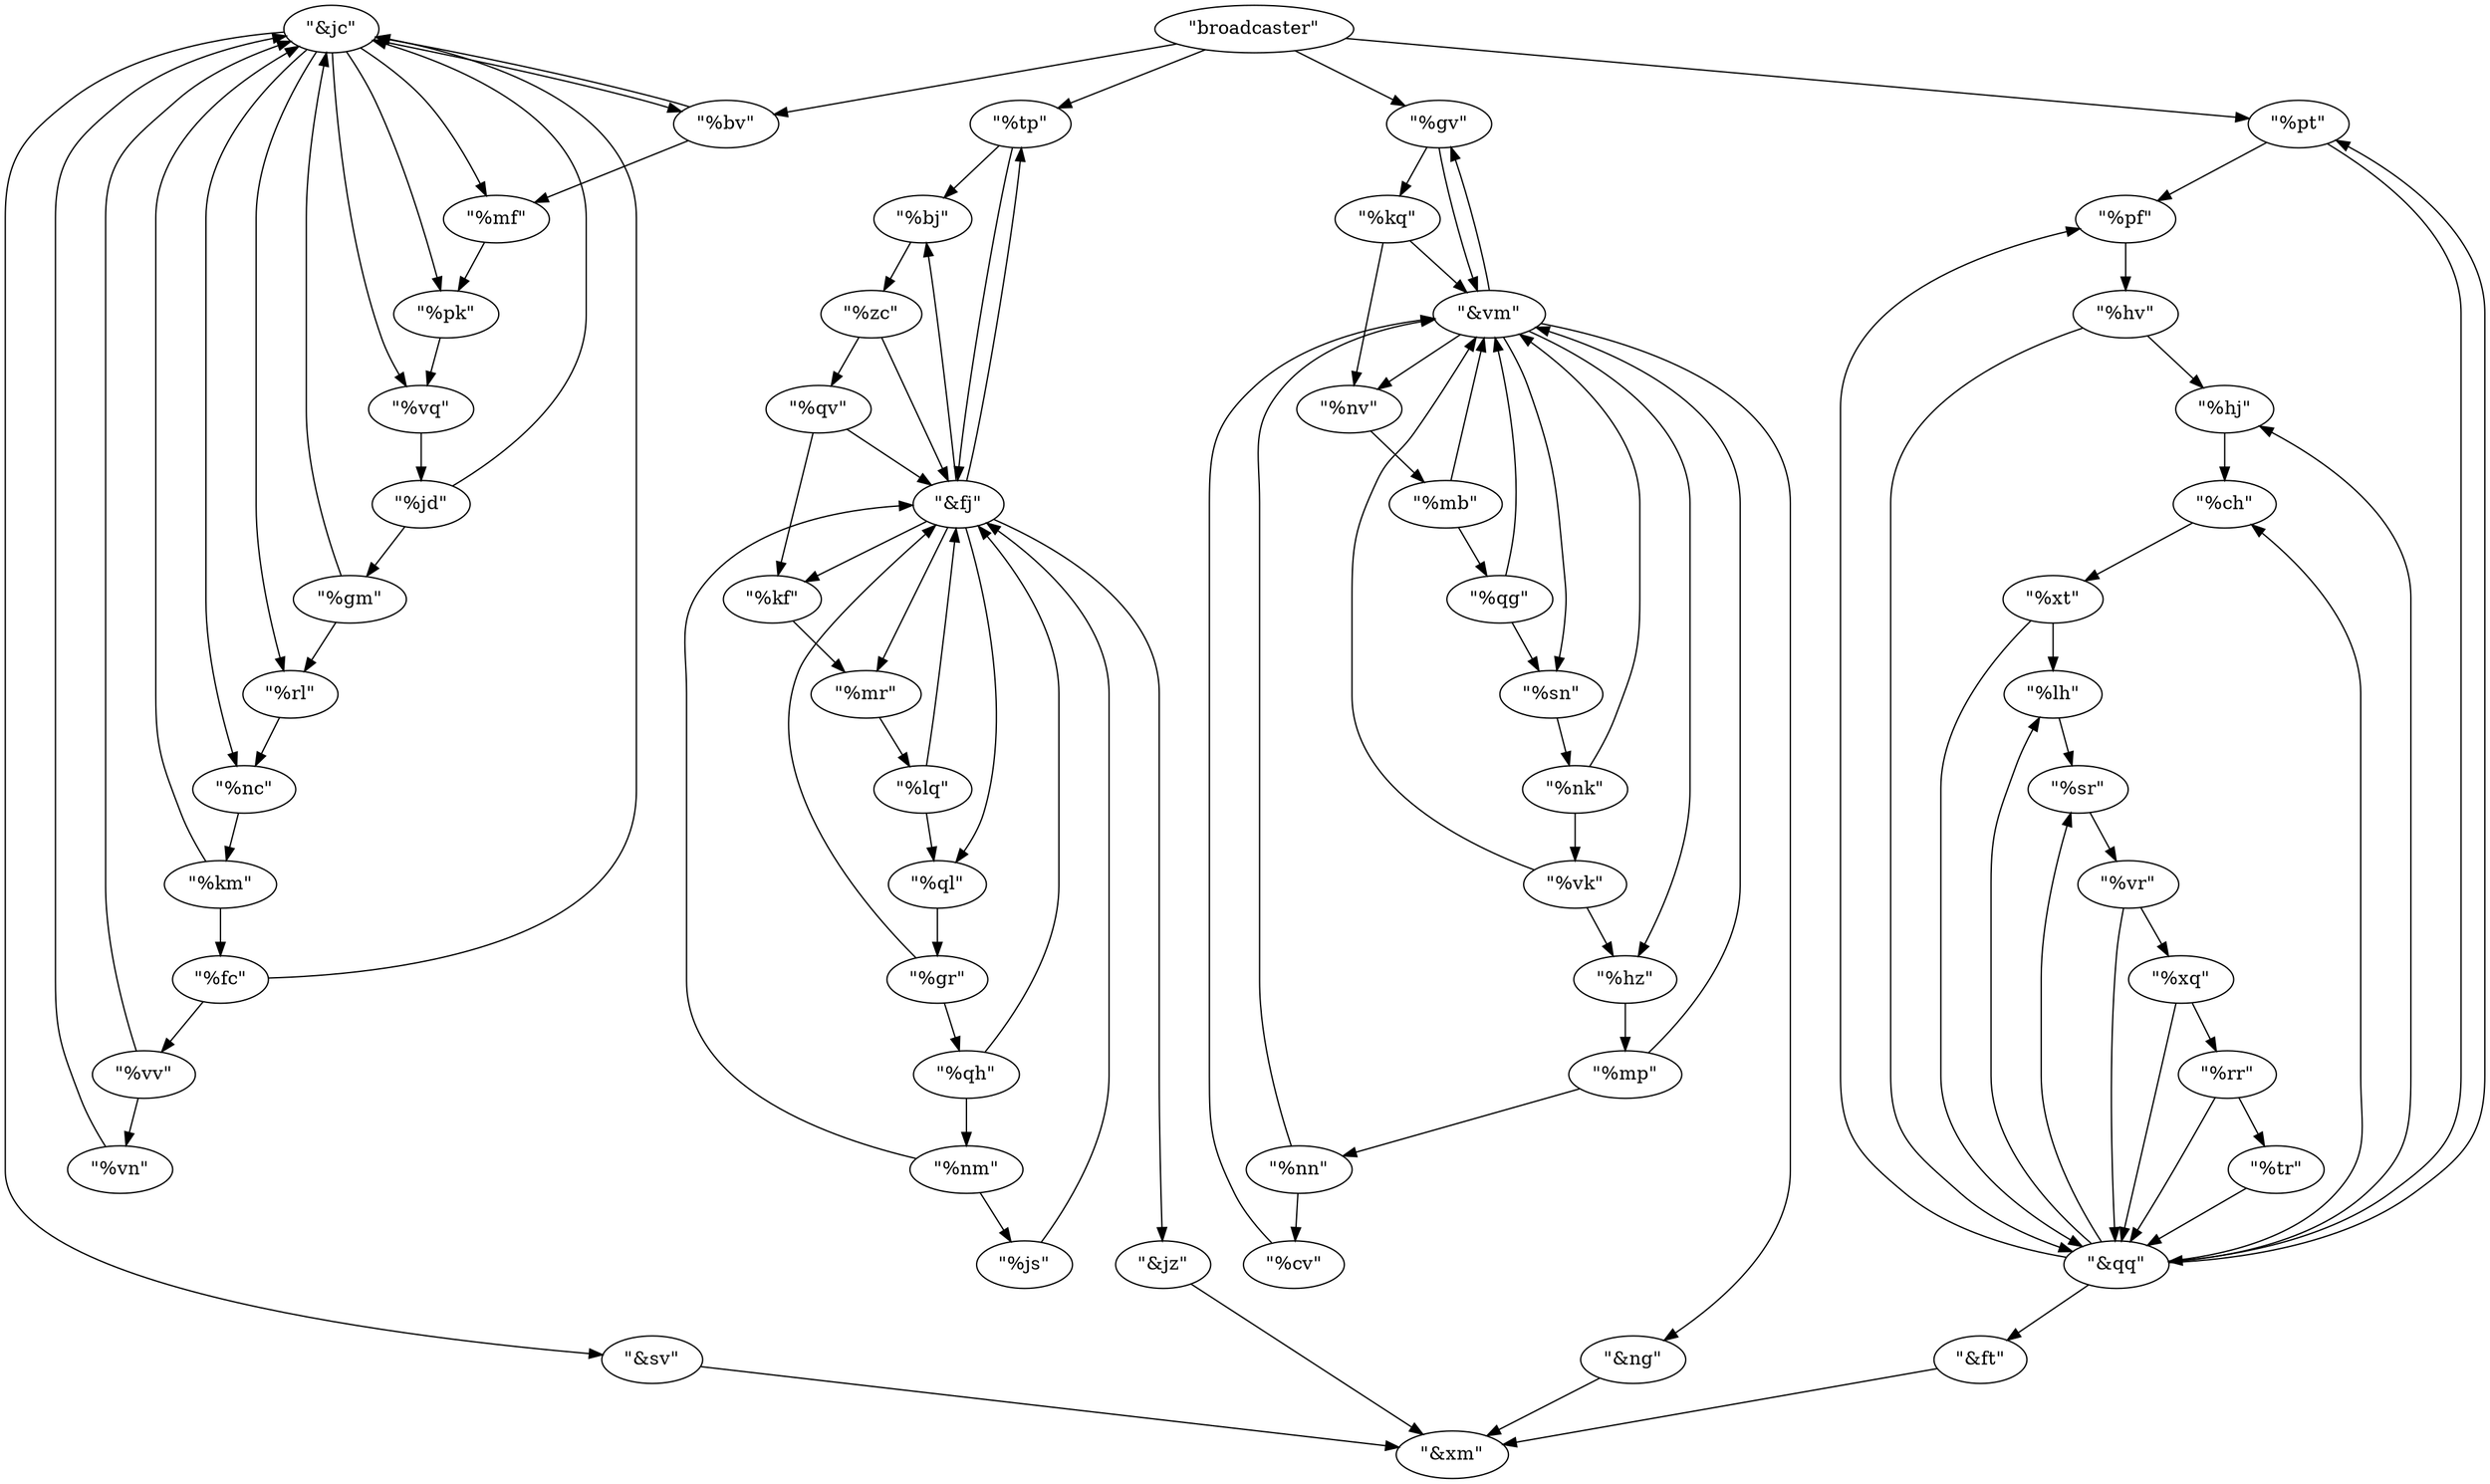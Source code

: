 digraph {
    0 [ label = "\"%pt\"" ]
    1 [ label = "\"%nn\"" ]
    2 [ label = "\"%vq\"" ]
    3 [ label = "\"%vk\"" ]
    4 [ label = "\"%bv\"" ]
    5 [ label = "\"%pk\"" ]
    6 [ label = "\"%tp\"" ]
    7 [ label = "\"%hj\"" ]
    8 [ label = "\"%qv\"" ]
    9 [ label = "\"&sv\"" ]
    10 [ label = "\"%tr\"" ]
    11 [ label = "\"%ql\"" ]
    12 [ label = "\"%km\"" ]
    13 [ label = "\"%xq\"" ]
    14 [ label = "\"%cv\"" ]
    15 [ label = "\"%mf\"" ]
    16 [ label = "\"%xt\"" ]
    17 [ label = "\"%bj\"" ]
    18 [ label = "\"broadcaster\"" ]
    19 [ label = "\"%js\"" ]
    20 [ label = "\"%vn\"" ]
    21 [ label = "\"&ng\"" ]
    22 [ label = "\"%jd\"" ]
    23 [ label = "\"%nv\"" ]
    24 [ label = "\"&jc\"" ]
    25 [ label = "\"%nc\"" ]
    26 [ label = "\"&fj\"" ]
    27 [ label = "\"%hv\"" ]
    28 [ label = "\"%rr\"" ]
    29 [ label = "\"%vr\"" ]
    30 [ label = "\"%rl\"" ]
    31 [ label = "\"&ft\"" ]
    32 [ label = "\"%mp\"" ]
    33 [ label = "\"%qg\"" ]
    34 [ label = "\"%mb\"" ]
    35 [ label = "\"%qh\"" ]
    36 [ label = "\"%gm\"" ]
    37 [ label = "\"&vm\"" ]
    38 [ label = "\"%lq\"" ]
    39 [ label = "\"%sr\"" ]
    40 [ label = "\"&xm\"" ]
    41 [ label = "\"%ch\"" ]
    42 [ label = "\"%gv\"" ]
    43 [ label = "\"%gr\"" ]
    44 [ label = "\"%pf\"" ]
    45 [ label = "\"%nm\"" ]
    46 [ label = "\"%kf\"" ]
    47 [ label = "\"%lh\"" ]
    48 [ label = "\"%sn\"" ]
    49 [ label = "\"%zc\"" ]
    50 [ label = "\"%fc\"" ]
    51 [ label = "\"%hz\"" ]
    52 [ label = "\"%kq\"" ]
    53 [ label = "\"%nk\"" ]
    54 [ label = "\"%vv\"" ]
    55 [ label = "\"%mr\"" ]
    56 [ label = "\"&jz\"" ]
    57 [ label = "\"&qq\"" ]
    0 -> 57 [ ]
    0 -> 44 [ ]
    1 -> 14 [ ]
    1 -> 37 [ ]
    2 -> 22 [ ]
    3 -> 37 [ ]
    3 -> 51 [ ]
    4 -> 24 [ ]
    4 -> 15 [ ]
    5 -> 2 [ ]
    6 -> 17 [ ]
    6 -> 26 [ ]
    7 -> 41 [ ]
    8 -> 46 [ ]
    8 -> 26 [ ]
    9 -> 40 [ ]
    10 -> 57 [ ]
    11 -> 43 [ ]
    12 -> 24 [ ]
    12 -> 50 [ ]
    13 -> 57 [ ]
    13 -> 28 [ ]
    14 -> 37 [ ]
    15 -> 5 [ ]
    16 -> 57 [ ]
    16 -> 47 [ ]
    17 -> 49 [ ]
    18 -> 0 [ ]
    18 -> 6 [ ]
    18 -> 42 [ ]
    18 -> 4 [ ]
    19 -> 26 [ ]
    20 -> 24 [ ]
    21 -> 40 [ ]
    22 -> 24 [ ]
    22 -> 36 [ ]
    23 -> 34 [ ]
    24 -> 2 [ ]
    24 -> 15 [ ]
    24 -> 4 [ ]
    24 -> 5 [ ]
    24 -> 25 [ ]
    24 -> 9 [ ]
    24 -> 30 [ ]
    25 -> 12 [ ]
    26 -> 56 [ ]
    26 -> 17 [ ]
    26 -> 55 [ ]
    26 -> 6 [ ]
    26 -> 11 [ ]
    26 -> 46 [ ]
    27 -> 57 [ ]
    27 -> 7 [ ]
    28 -> 57 [ ]
    28 -> 10 [ ]
    29 -> 13 [ ]
    29 -> 57 [ ]
    30 -> 25 [ ]
    31 -> 40 [ ]
    32 -> 37 [ ]
    32 -> 1 [ ]
    33 -> 37 [ ]
    33 -> 48 [ ]
    34 -> 37 [ ]
    34 -> 33 [ ]
    35 -> 26 [ ]
    35 -> 45 [ ]
    36 -> 24 [ ]
    36 -> 30 [ ]
    37 -> 21 [ ]
    37 -> 51 [ ]
    37 -> 48 [ ]
    37 -> 42 [ ]
    37 -> 23 [ ]
    38 -> 26 [ ]
    38 -> 11 [ ]
    39 -> 29 [ ]
    41 -> 16 [ ]
    42 -> 37 [ ]
    42 -> 52 [ ]
    43 -> 26 [ ]
    43 -> 35 [ ]
    44 -> 27 [ ]
    45 -> 26 [ ]
    45 -> 19 [ ]
    46 -> 55 [ ]
    47 -> 39 [ ]
    48 -> 53 [ ]
    49 -> 8 [ ]
    49 -> 26 [ ]
    50 -> 54 [ ]
    50 -> 24 [ ]
    51 -> 32 [ ]
    52 -> 37 [ ]
    52 -> 23 [ ]
    53 -> 3 [ ]
    53 -> 37 [ ]
    54 -> 24 [ ]
    54 -> 20 [ ]
    55 -> 38 [ ]
    56 -> 40 [ ]
    57 -> 39 [ ]
    57 -> 0 [ ]
    57 -> 41 [ ]
    57 -> 47 [ ]
    57 -> 7 [ ]
    57 -> 44 [ ]
    57 -> 31 [ ]
}
